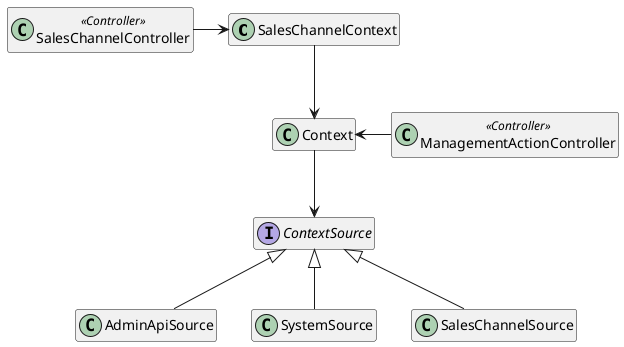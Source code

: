 @startuml

hide empty members

class SalesChannelContext
class Context
interface ContextSource
class AdminApiSource
class SystemSource
class SalesChannelSource

class ManagementActionController << Controller >>
class SalesChannelController << Controller >>

SalesChannelContext --> Context
Context --> ContextSource
ContextSource <|-- AdminApiSource
ContextSource <|-- SystemSource
ContextSource <|-- SalesChannelSource

ManagementActionController -left-> Context

SalesChannelController -right-> SalesChannelContext
@enduml
